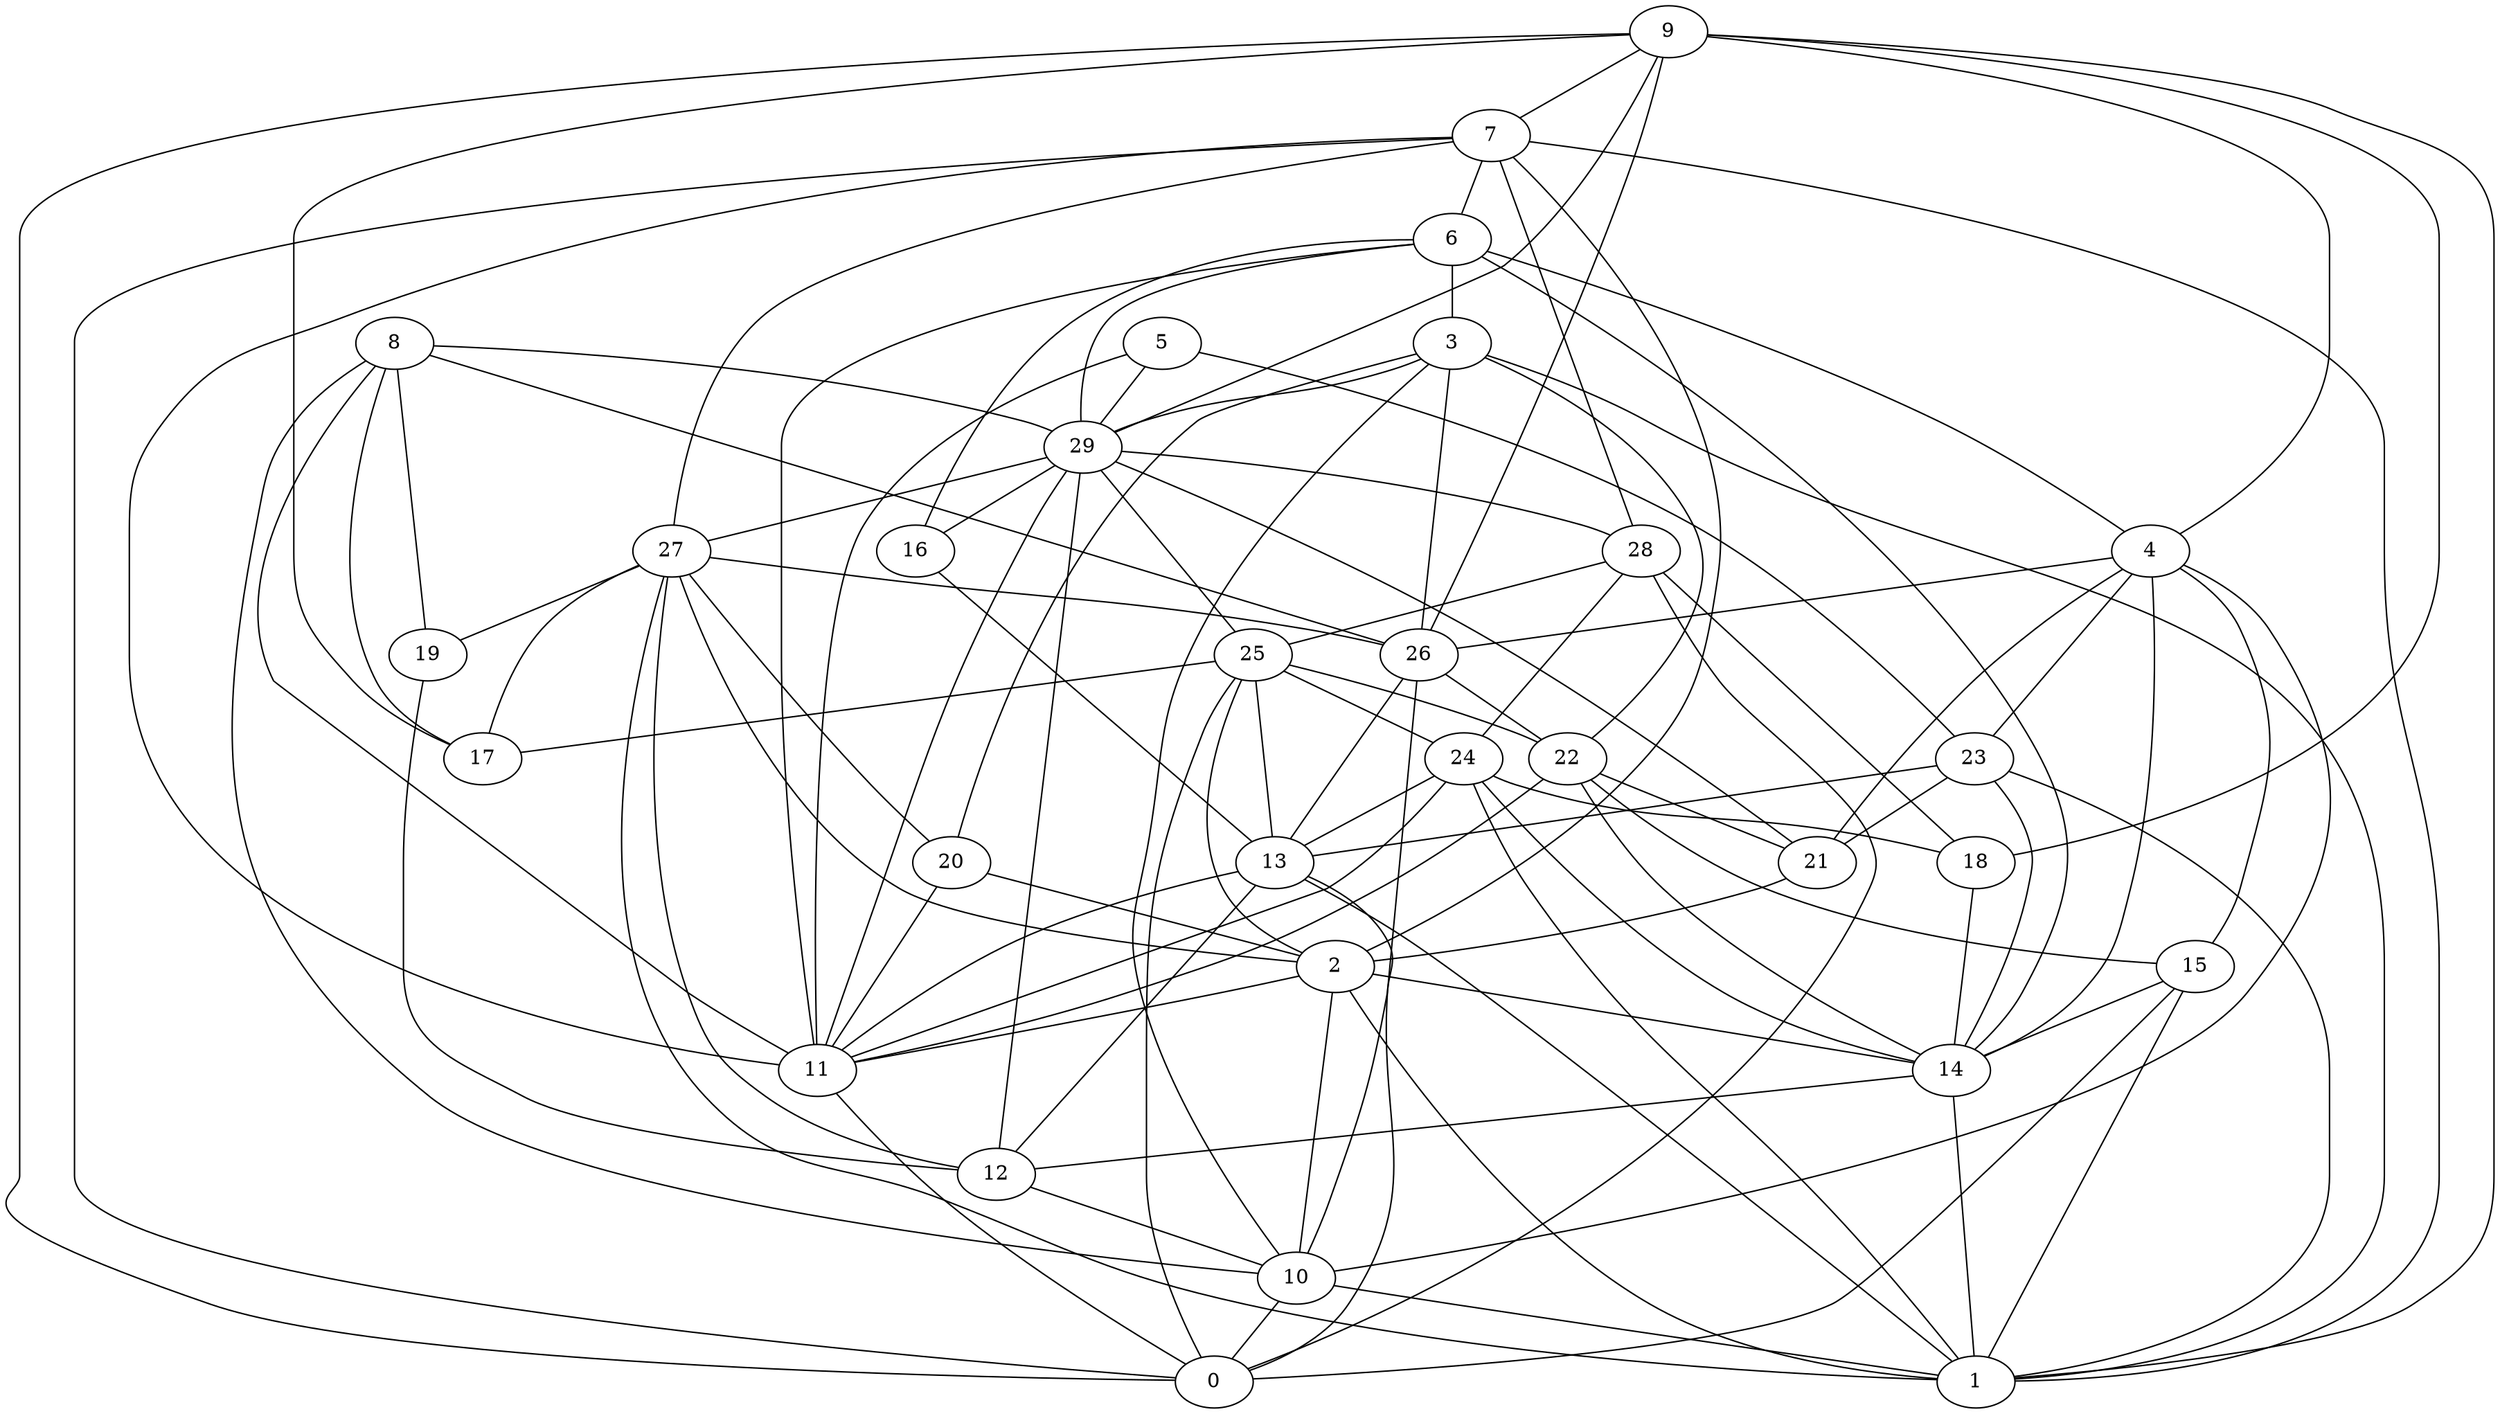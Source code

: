 digraph GG_graph {

subgraph G_graph {
edge [color = black]
"14" -> "12" [dir = none]
"26" -> "22" [dir = none]
"26" -> "13" [dir = none]
"26" -> "10" [dir = none]
"4" -> "23" [dir = none]
"4" -> "26" [dir = none]
"4" -> "15" [dir = none]
"4" -> "10" [dir = none]
"4" -> "21" [dir = none]
"29" -> "12" [dir = none]
"29" -> "28" [dir = none]
"29" -> "27" [dir = none]
"29" -> "21" [dir = none]
"29" -> "16" [dir = none]
"15" -> "0" [dir = none]
"15" -> "14" [dir = none]
"15" -> "1" [dir = none]
"13" -> "0" [dir = none]
"13" -> "12" [dir = none]
"13" -> "11" [dir = none]
"13" -> "1" [dir = none]
"8" -> "19" [dir = none]
"8" -> "26" [dir = none]
"8" -> "10" [dir = none]
"8" -> "29" [dir = none]
"16" -> "13" [dir = none]
"20" -> "11" [dir = none]
"24" -> "11" [dir = none]
"24" -> "18" [dir = none]
"24" -> "13" [dir = none]
"24" -> "14" [dir = none]
"22" -> "21" [dir = none]
"22" -> "11" [dir = none]
"22" -> "14" [dir = none]
"22" -> "15" [dir = none]
"9" -> "17" [dir = none]
"9" -> "26" [dir = none]
"9" -> "0" [dir = none]
"9" -> "29" [dir = none]
"9" -> "7" [dir = none]
"9" -> "1" [dir = none]
"9" -> "18" [dir = none]
"21" -> "2" [dir = none]
"23" -> "21" [dir = none]
"23" -> "14" [dir = none]
"23" -> "13" [dir = none]
"23" -> "1" [dir = none]
"5" -> "11" [dir = none]
"5" -> "29" [dir = none]
"5" -> "23" [dir = none]
"27" -> "12" [dir = none]
"27" -> "17" [dir = none]
"27" -> "20" [dir = none]
"27" -> "2" [dir = none]
"27" -> "19" [dir = none]
"27" -> "26" [dir = none]
"27" -> "1" [dir = none]
"28" -> "25" [dir = none]
"28" -> "18" [dir = none]
"28" -> "24" [dir = none]
"28" -> "0" [dir = none]
"10" -> "0" [dir = none]
"10" -> "1" [dir = none]
"7" -> "11" [dir = none]
"7" -> "0" [dir = none]
"7" -> "27" [dir = none]
"7" -> "28" [dir = none]
"7" -> "1" [dir = none]
"25" -> "2" [dir = none]
"25" -> "22" [dir = none]
"25" -> "13" [dir = none]
"25" -> "17" [dir = none]
"2" -> "1" [dir = none]
"2" -> "10" [dir = none]
"11" -> "0" [dir = none]
"3" -> "1" [dir = none]
"3" -> "22" [dir = none]
"3" -> "29" [dir = none]
"3" -> "10" [dir = none]
"3" -> "20" [dir = none]
"6" -> "29" [dir = none]
"6" -> "3" [dir = none]
"6" -> "14" [dir = none]
"6" -> "4" [dir = none]
"6" -> "16" [dir = none]
"19" -> "12" [dir = none]
"12" -> "10" [dir = none]
"9" -> "4" [dir = none]
"3" -> "26" [dir = none]
"2" -> "11" [dir = none]
"18" -> "14" [dir = none]
"25" -> "24" [dir = none]
"8" -> "17" [dir = none]
"29" -> "11" [dir = none]
"8" -> "11" [dir = none]
"2" -> "14" [dir = none]
"4" -> "14" [dir = none]
"25" -> "0" [dir = none]
"7" -> "2" [dir = none]
"6" -> "11" [dir = none]
"24" -> "1" [dir = none]
"20" -> "2" [dir = none]
"7" -> "6" [dir = none]
"14" -> "1" [dir = none]
"29" -> "25" [dir = none]
}

}

